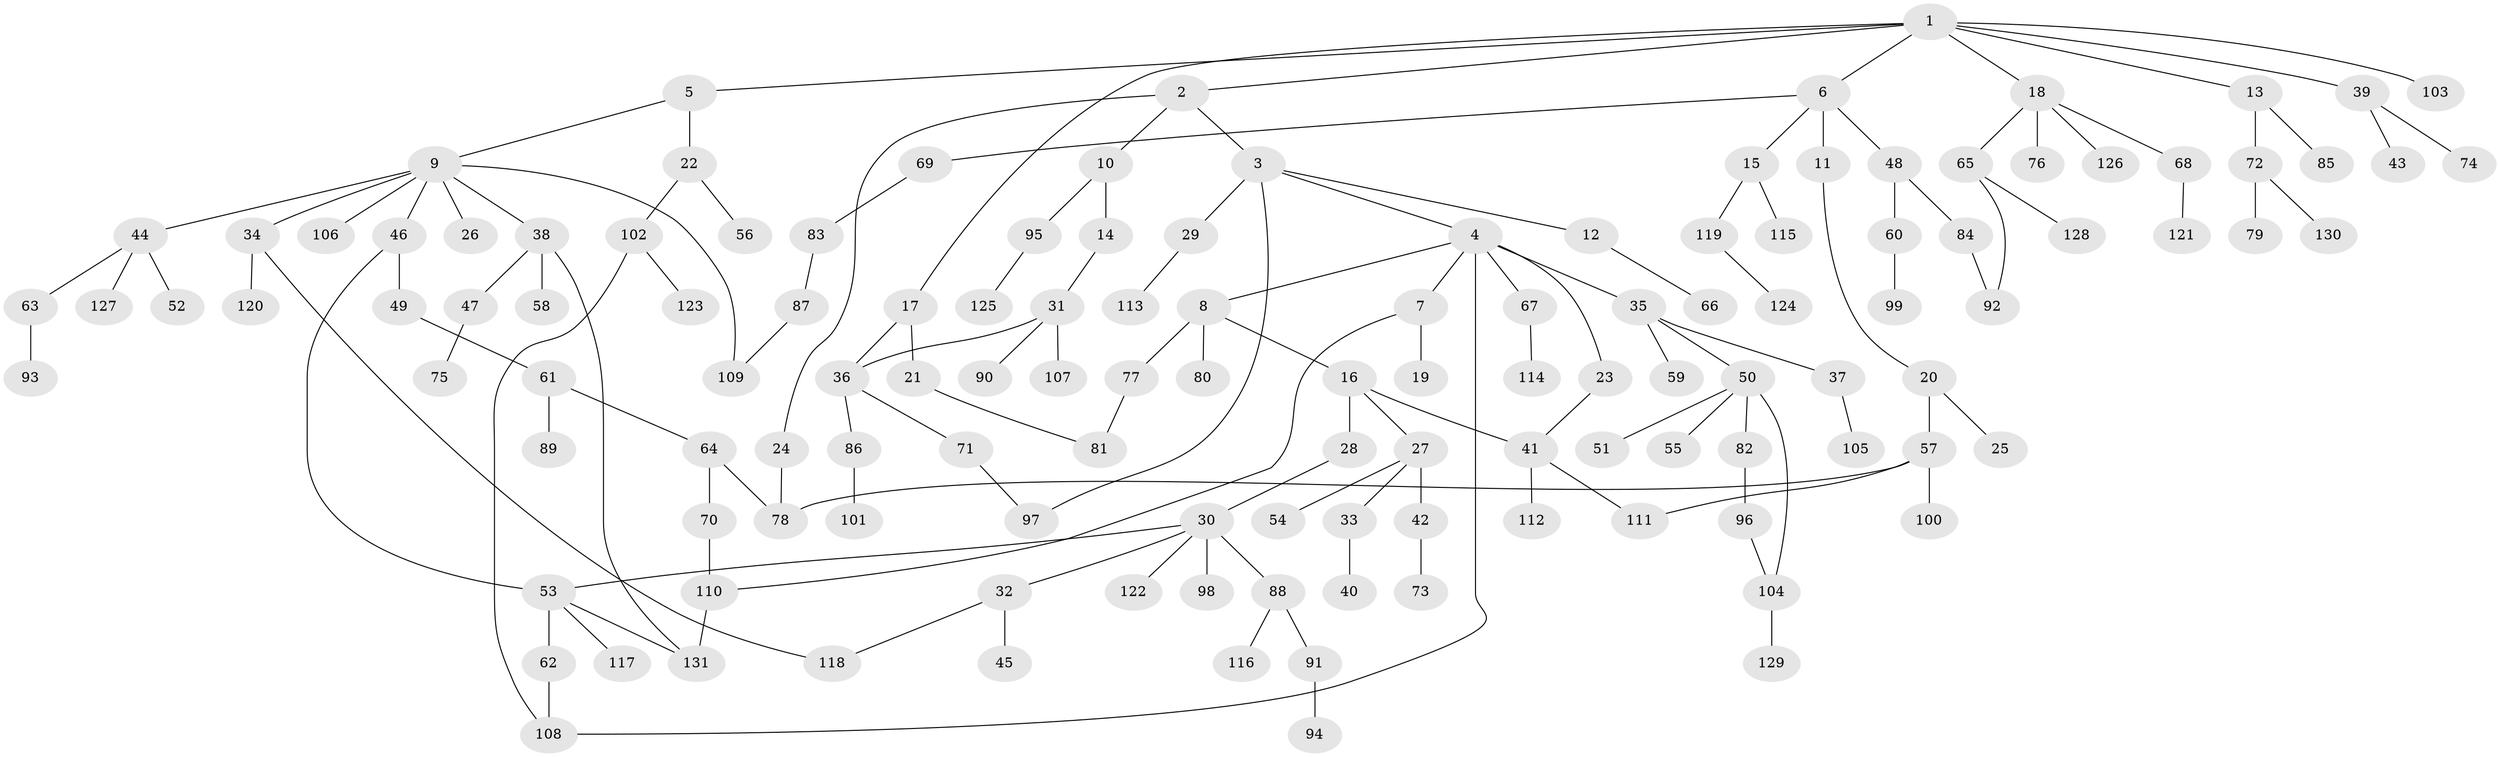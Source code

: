 // Generated by graph-tools (version 1.1) at 2025/34/03/09/25 02:34:05]
// undirected, 131 vertices, 147 edges
graph export_dot {
graph [start="1"]
  node [color=gray90,style=filled];
  1;
  2;
  3;
  4;
  5;
  6;
  7;
  8;
  9;
  10;
  11;
  12;
  13;
  14;
  15;
  16;
  17;
  18;
  19;
  20;
  21;
  22;
  23;
  24;
  25;
  26;
  27;
  28;
  29;
  30;
  31;
  32;
  33;
  34;
  35;
  36;
  37;
  38;
  39;
  40;
  41;
  42;
  43;
  44;
  45;
  46;
  47;
  48;
  49;
  50;
  51;
  52;
  53;
  54;
  55;
  56;
  57;
  58;
  59;
  60;
  61;
  62;
  63;
  64;
  65;
  66;
  67;
  68;
  69;
  70;
  71;
  72;
  73;
  74;
  75;
  76;
  77;
  78;
  79;
  80;
  81;
  82;
  83;
  84;
  85;
  86;
  87;
  88;
  89;
  90;
  91;
  92;
  93;
  94;
  95;
  96;
  97;
  98;
  99;
  100;
  101;
  102;
  103;
  104;
  105;
  106;
  107;
  108;
  109;
  110;
  111;
  112;
  113;
  114;
  115;
  116;
  117;
  118;
  119;
  120;
  121;
  122;
  123;
  124;
  125;
  126;
  127;
  128;
  129;
  130;
  131;
  1 -- 2;
  1 -- 5;
  1 -- 6;
  1 -- 13;
  1 -- 17;
  1 -- 18;
  1 -- 39;
  1 -- 103;
  2 -- 3;
  2 -- 10;
  2 -- 24;
  3 -- 4;
  3 -- 12;
  3 -- 29;
  3 -- 97;
  4 -- 7;
  4 -- 8;
  4 -- 23;
  4 -- 35;
  4 -- 67;
  4 -- 108;
  5 -- 9;
  5 -- 22;
  6 -- 11;
  6 -- 15;
  6 -- 48;
  6 -- 69;
  7 -- 19;
  7 -- 110;
  8 -- 16;
  8 -- 77;
  8 -- 80;
  9 -- 26;
  9 -- 34;
  9 -- 38;
  9 -- 44;
  9 -- 46;
  9 -- 106;
  9 -- 109;
  10 -- 14;
  10 -- 95;
  11 -- 20;
  12 -- 66;
  13 -- 72;
  13 -- 85;
  14 -- 31;
  15 -- 115;
  15 -- 119;
  16 -- 27;
  16 -- 28;
  16 -- 41;
  17 -- 21;
  17 -- 36;
  18 -- 65;
  18 -- 68;
  18 -- 76;
  18 -- 126;
  20 -- 25;
  20 -- 57;
  21 -- 81;
  22 -- 56;
  22 -- 102;
  23 -- 41;
  24 -- 78;
  27 -- 33;
  27 -- 42;
  27 -- 54;
  28 -- 30;
  29 -- 113;
  30 -- 32;
  30 -- 53;
  30 -- 88;
  30 -- 98;
  30 -- 122;
  31 -- 90;
  31 -- 107;
  31 -- 36;
  32 -- 45;
  32 -- 118;
  33 -- 40;
  34 -- 118;
  34 -- 120;
  35 -- 37;
  35 -- 50;
  35 -- 59;
  36 -- 71;
  36 -- 86;
  37 -- 105;
  38 -- 47;
  38 -- 58;
  38 -- 131;
  39 -- 43;
  39 -- 74;
  41 -- 111;
  41 -- 112;
  42 -- 73;
  44 -- 52;
  44 -- 63;
  44 -- 127;
  46 -- 49;
  46 -- 53;
  47 -- 75;
  48 -- 60;
  48 -- 84;
  49 -- 61;
  50 -- 51;
  50 -- 55;
  50 -- 82;
  50 -- 104;
  53 -- 62;
  53 -- 117;
  53 -- 131;
  57 -- 78;
  57 -- 100;
  57 -- 111;
  60 -- 99;
  61 -- 64;
  61 -- 89;
  62 -- 108;
  63 -- 93;
  64 -- 70;
  64 -- 78;
  65 -- 92;
  65 -- 128;
  67 -- 114;
  68 -- 121;
  69 -- 83;
  70 -- 110;
  71 -- 97;
  72 -- 79;
  72 -- 130;
  77 -- 81;
  82 -- 96;
  83 -- 87;
  84 -- 92;
  86 -- 101;
  87 -- 109;
  88 -- 91;
  88 -- 116;
  91 -- 94;
  95 -- 125;
  96 -- 104;
  102 -- 123;
  102 -- 108;
  104 -- 129;
  110 -- 131;
  119 -- 124;
}
